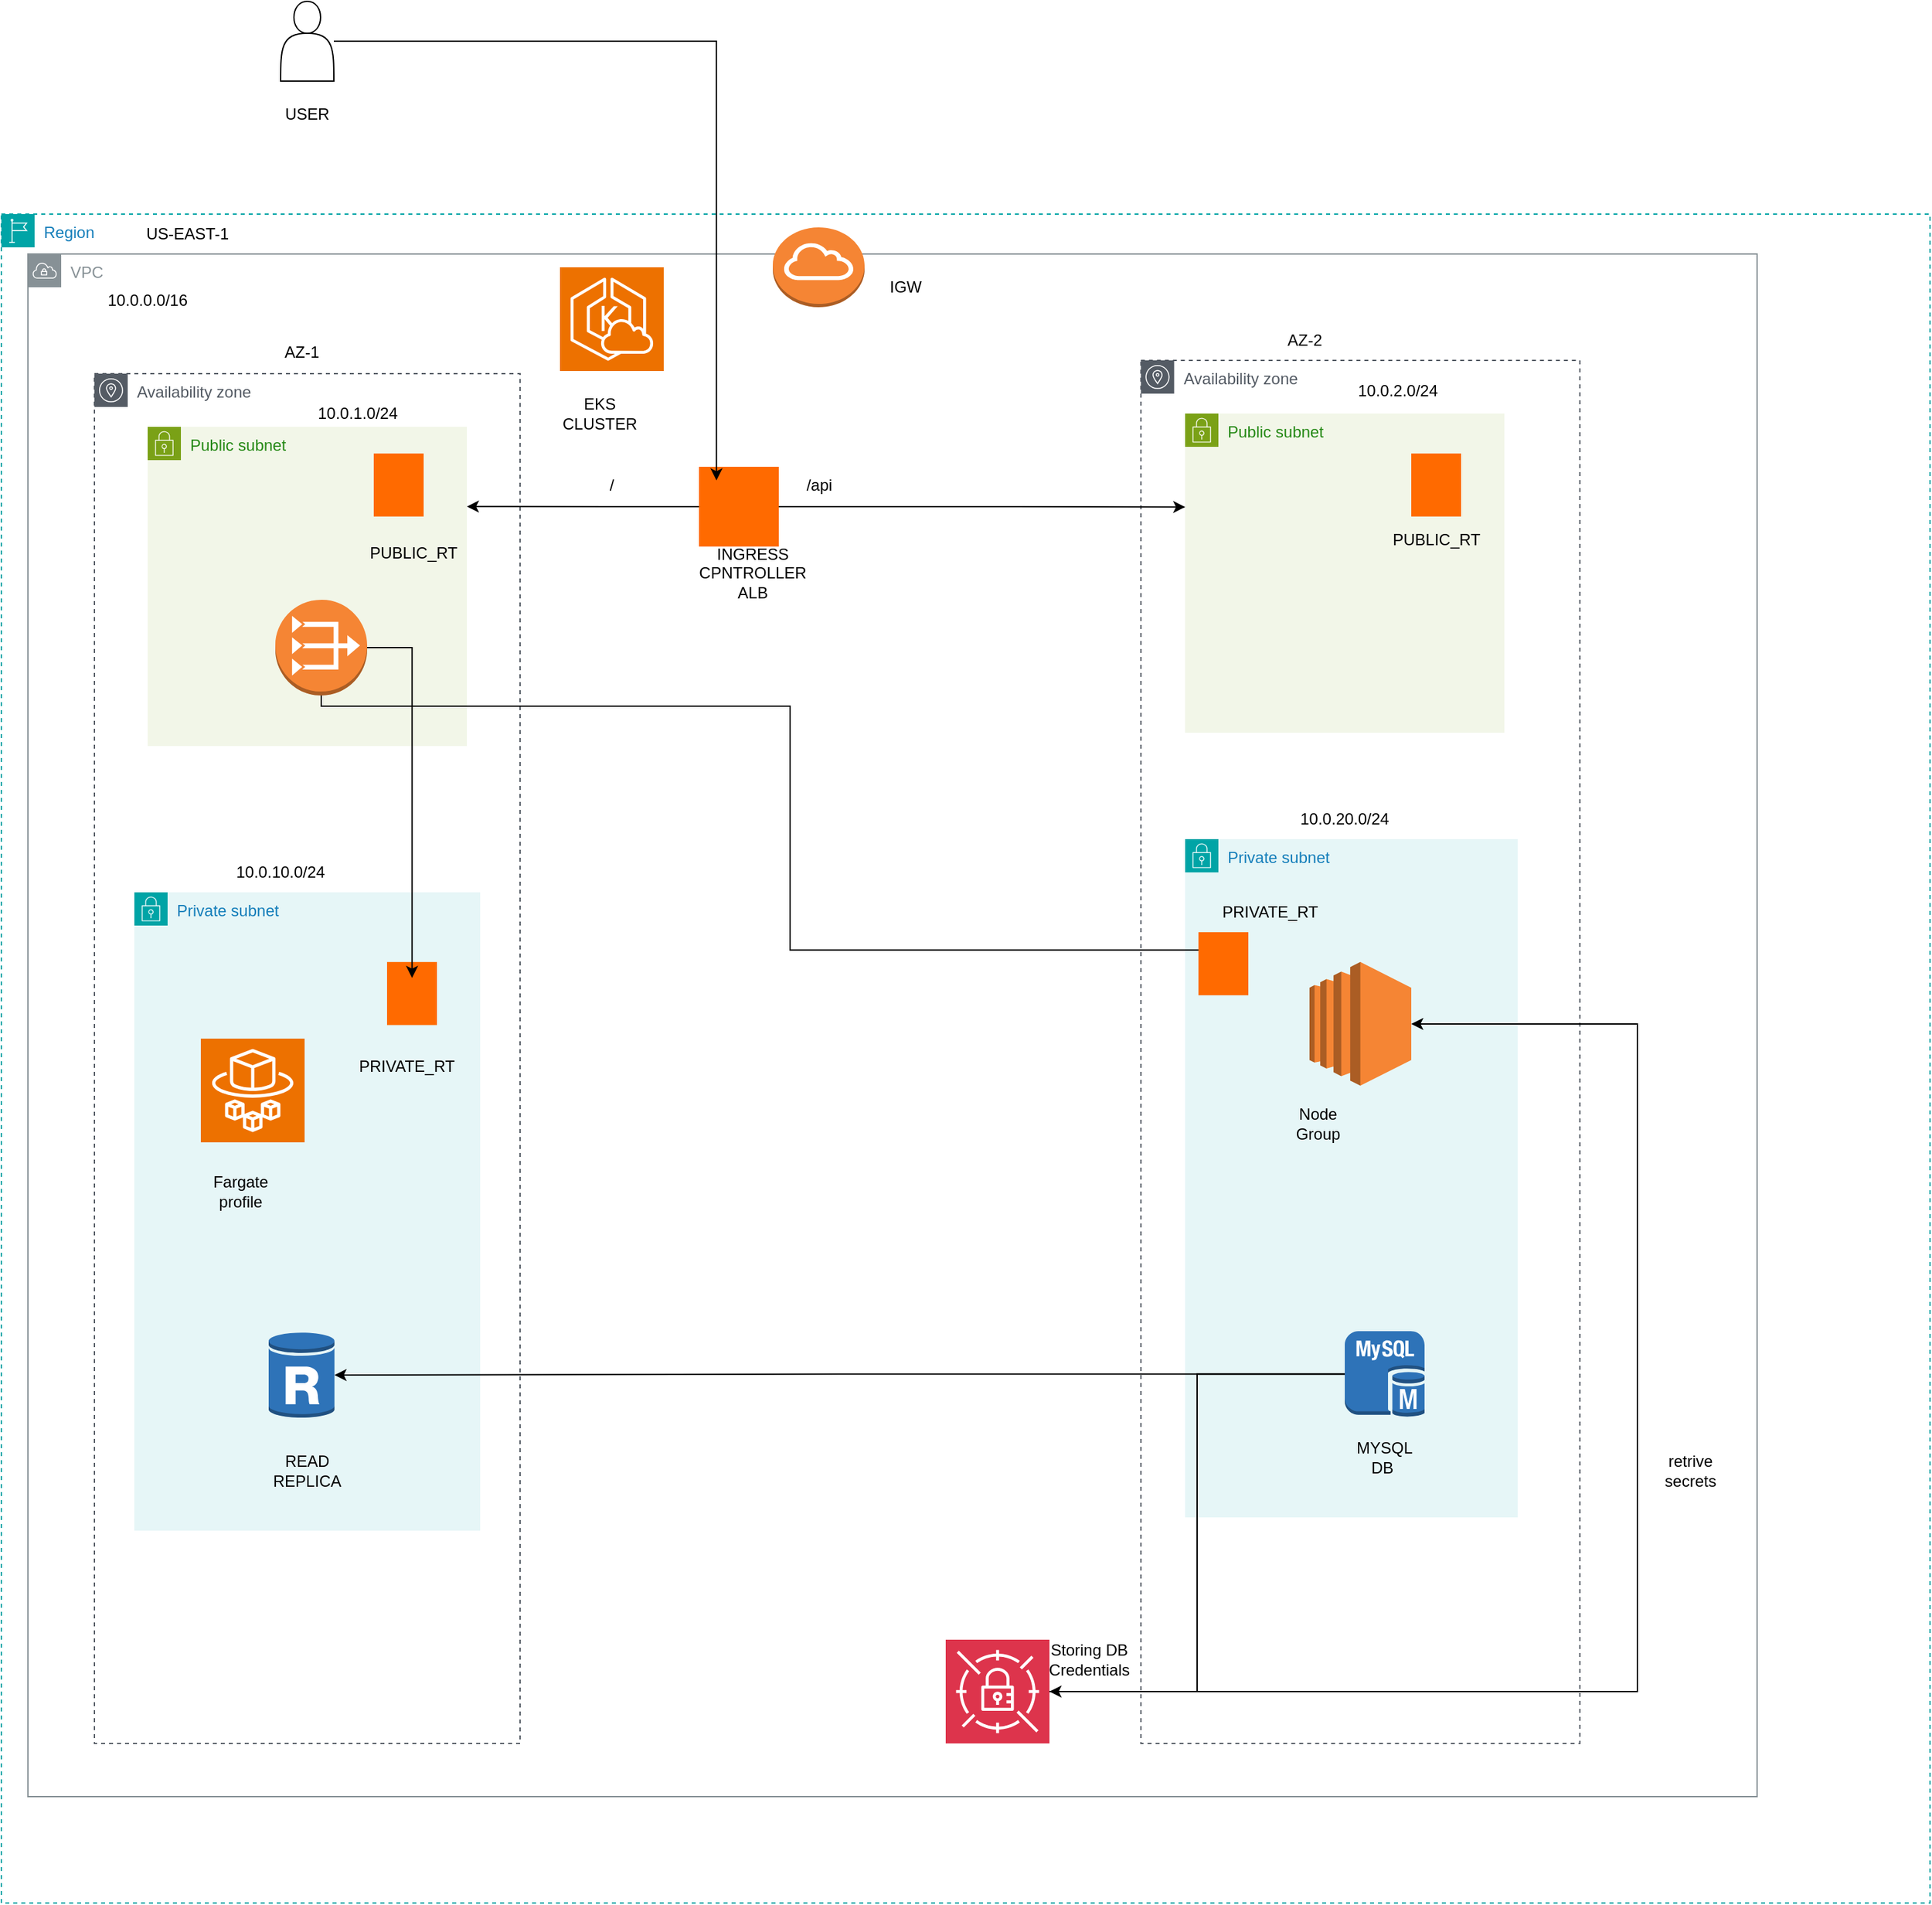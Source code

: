 <mxfile version="27.1.6">
  <diagram name="Page-1" id="A15lnB7hSz09jgYucJyl">
    <mxGraphModel dx="1656" dy="1851" grid="1" gridSize="10" guides="1" tooltips="1" connect="1" arrows="1" fold="1" page="1" pageScale="1" pageWidth="850" pageHeight="1100" math="0" shadow="0">
      <root>
        <mxCell id="0" />
        <mxCell id="1" parent="0" />
        <mxCell id="F_spIJ7pmNGVJQOd3bTl-47" value="Region" style="points=[[0,0],[0.25,0],[0.5,0],[0.75,0],[1,0],[1,0.25],[1,0.5],[1,0.75],[1,1],[0.75,1],[0.5,1],[0.25,1],[0,1],[0,0.75],[0,0.5],[0,0.25]];outlineConnect=0;gradientColor=none;html=1;whiteSpace=wrap;fontSize=12;fontStyle=0;container=1;pointerEvents=0;collapsible=0;recursiveResize=0;shape=mxgraph.aws4.group;grIcon=mxgraph.aws4.group_region;strokeColor=#00A4A6;fillColor=none;verticalAlign=top;align=left;spacingLeft=30;fontColor=#147EBA;dashed=1;" vertex="1" parent="1">
          <mxGeometry x="20" y="-670" width="1450" height="1270" as="geometry" />
        </mxCell>
        <mxCell id="F_spIJ7pmNGVJQOd3bTl-48" value="VPC" style="sketch=0;outlineConnect=0;gradientColor=none;html=1;whiteSpace=wrap;fontSize=12;fontStyle=0;shape=mxgraph.aws4.group;grIcon=mxgraph.aws4.group_vpc;strokeColor=#879196;fillColor=none;verticalAlign=top;align=left;spacingLeft=30;fontColor=#879196;dashed=0;" vertex="1" parent="F_spIJ7pmNGVJQOd3bTl-47">
          <mxGeometry x="20" y="30" width="1300" height="1160" as="geometry" />
        </mxCell>
        <mxCell id="F_spIJ7pmNGVJQOd3bTl-52" value="Availability zone" style="sketch=0;outlineConnect=0;gradientColor=none;html=1;whiteSpace=wrap;fontSize=12;fontStyle=0;shape=mxgraph.aws4.group;grIcon=mxgraph.aws4.group_availability_zone;strokeColor=#545B64;fillColor=none;verticalAlign=top;align=left;spacingLeft=30;fontColor=#545B64;dashed=1;" vertex="1" parent="F_spIJ7pmNGVJQOd3bTl-47">
          <mxGeometry x="70" y="120" width="320" height="1030" as="geometry" />
        </mxCell>
        <mxCell id="F_spIJ7pmNGVJQOd3bTl-54" value="Availability zone" style="sketch=0;outlineConnect=0;gradientColor=none;html=1;whiteSpace=wrap;fontSize=12;fontStyle=0;shape=mxgraph.aws4.group;grIcon=mxgraph.aws4.group_availability_zone;strokeColor=#545B64;fillColor=none;verticalAlign=top;align=left;spacingLeft=30;fontColor=#545B64;dashed=1;" vertex="1" parent="F_spIJ7pmNGVJQOd3bTl-47">
          <mxGeometry x="856.75" y="110" width="330" height="1040" as="geometry" />
        </mxCell>
        <mxCell id="F_spIJ7pmNGVJQOd3bTl-56" value="Public subnet" style="points=[[0,0],[0.25,0],[0.5,0],[0.75,0],[1,0],[1,0.25],[1,0.5],[1,0.75],[1,1],[0.75,1],[0.5,1],[0.25,1],[0,1],[0,0.75],[0,0.5],[0,0.25]];outlineConnect=0;gradientColor=none;html=1;whiteSpace=wrap;fontSize=12;fontStyle=0;container=1;pointerEvents=0;collapsible=0;recursiveResize=0;shape=mxgraph.aws4.group;grIcon=mxgraph.aws4.group_security_group;grStroke=0;strokeColor=#7AA116;fillColor=#F2F6E8;verticalAlign=top;align=left;spacingLeft=30;fontColor=#248814;dashed=0;" vertex="1" parent="F_spIJ7pmNGVJQOd3bTl-47">
          <mxGeometry x="110" y="160" width="240" height="240" as="geometry" />
        </mxCell>
        <mxCell id="F_spIJ7pmNGVJQOd3bTl-66" value="" style="outlineConnect=0;dashed=0;verticalLabelPosition=bottom;verticalAlign=top;align=center;html=1;shape=mxgraph.aws3.vpc_nat_gateway;fillColor=#F58534;gradientColor=none;" vertex="1" parent="F_spIJ7pmNGVJQOd3bTl-56">
          <mxGeometry x="96" y="130" width="69" height="72" as="geometry" />
        </mxCell>
        <mxCell id="F_spIJ7pmNGVJQOd3bTl-67" value="" style="points=[];aspect=fixed;html=1;align=center;shadow=0;dashed=0;fillColor=#FF6A00;strokeColor=none;shape=mxgraph.alibaba_cloud.route_table;" vertex="1" parent="F_spIJ7pmNGVJQOd3bTl-56">
          <mxGeometry x="170" y="20" width="37.5" height="47.4" as="geometry" />
        </mxCell>
        <mxCell id="F_spIJ7pmNGVJQOd3bTl-126" value="PUBLIC_RT" style="text;html=1;align=center;verticalAlign=middle;whiteSpace=wrap;rounded=0;" vertex="1" parent="F_spIJ7pmNGVJQOd3bTl-56">
          <mxGeometry x="170" y="80" width="60" height="30" as="geometry" />
        </mxCell>
        <mxCell id="F_spIJ7pmNGVJQOd3bTl-58" value="Public subnet" style="points=[[0,0],[0.25,0],[0.5,0],[0.75,0],[1,0],[1,0.25],[1,0.5],[1,0.75],[1,1],[0.75,1],[0.5,1],[0.25,1],[0,1],[0,0.75],[0,0.5],[0,0.25]];outlineConnect=0;gradientColor=none;html=1;whiteSpace=wrap;fontSize=12;fontStyle=0;container=1;pointerEvents=0;collapsible=0;recursiveResize=0;shape=mxgraph.aws4.group;grIcon=mxgraph.aws4.group_security_group;grStroke=0;strokeColor=#7AA116;fillColor=#F2F6E8;verticalAlign=top;align=left;spacingLeft=30;fontColor=#248814;dashed=0;" vertex="1" parent="F_spIJ7pmNGVJQOd3bTl-47">
          <mxGeometry x="890" y="150" width="240" height="240" as="geometry" />
        </mxCell>
        <mxCell id="F_spIJ7pmNGVJQOd3bTl-127" value="PUBLIC_RT" style="text;html=1;align=center;verticalAlign=middle;whiteSpace=wrap;rounded=0;" vertex="1" parent="F_spIJ7pmNGVJQOd3bTl-58">
          <mxGeometry x="158.75" y="80" width="60" height="30" as="geometry" />
        </mxCell>
        <mxCell id="F_spIJ7pmNGVJQOd3bTl-60" value="Private subnet" style="points=[[0,0],[0.25,0],[0.5,0],[0.75,0],[1,0],[1,0.25],[1,0.5],[1,0.75],[1,1],[0.75,1],[0.5,1],[0.25,1],[0,1],[0,0.75],[0,0.5],[0,0.25]];outlineConnect=0;gradientColor=none;html=1;whiteSpace=wrap;fontSize=12;fontStyle=0;container=1;pointerEvents=0;collapsible=0;recursiveResize=0;shape=mxgraph.aws4.group;grIcon=mxgraph.aws4.group_security_group;grStroke=0;strokeColor=#00A4A6;fillColor=#E6F6F7;verticalAlign=top;align=left;spacingLeft=30;fontColor=#147EBA;dashed=0;" vertex="1" parent="F_spIJ7pmNGVJQOd3bTl-47">
          <mxGeometry x="890" y="470" width="250" height="510" as="geometry" />
        </mxCell>
        <mxCell id="F_spIJ7pmNGVJQOd3bTl-121" value="Node Group" style="text;html=1;align=center;verticalAlign=middle;whiteSpace=wrap;rounded=0;" vertex="1" parent="F_spIJ7pmNGVJQOd3bTl-60">
          <mxGeometry x="70" y="199" width="60" height="30" as="geometry" />
        </mxCell>
        <mxCell id="F_spIJ7pmNGVJQOd3bTl-61" value="Private subnet" style="points=[[0,0],[0.25,0],[0.5,0],[0.75,0],[1,0],[1,0.25],[1,0.5],[1,0.75],[1,1],[0.75,1],[0.5,1],[0.25,1],[0,1],[0,0.75],[0,0.5],[0,0.25]];outlineConnect=0;gradientColor=none;html=1;whiteSpace=wrap;fontSize=12;fontStyle=0;container=1;pointerEvents=0;collapsible=0;recursiveResize=0;shape=mxgraph.aws4.group;grIcon=mxgraph.aws4.group_security_group;grStroke=0;strokeColor=#00A4A6;fillColor=#E6F6F7;verticalAlign=top;align=left;spacingLeft=30;fontColor=#147EBA;dashed=0;" vertex="1" parent="F_spIJ7pmNGVJQOd3bTl-47">
          <mxGeometry x="100" y="510" width="260" height="480" as="geometry" />
        </mxCell>
        <mxCell id="F_spIJ7pmNGVJQOd3bTl-102" value="" style="outlineConnect=0;dashed=0;verticalLabelPosition=bottom;verticalAlign=top;align=center;html=1;shape=mxgraph.aws3.rds_db_instance_read_replica;fillColor=#2E73B8;gradientColor=none;" vertex="1" parent="F_spIJ7pmNGVJQOd3bTl-61">
          <mxGeometry x="101" y="330" width="49.5" height="66" as="geometry" />
        </mxCell>
        <mxCell id="F_spIJ7pmNGVJQOd3bTl-120" value="Fargate profile" style="text;html=1;align=center;verticalAlign=middle;whiteSpace=wrap;rounded=0;" vertex="1" parent="F_spIJ7pmNGVJQOd3bTl-61">
          <mxGeometry x="50" y="210" width="60" height="30" as="geometry" />
        </mxCell>
        <mxCell id="F_spIJ7pmNGVJQOd3bTl-123" value="READ REPLICA" style="text;html=1;align=center;verticalAlign=middle;whiteSpace=wrap;rounded=0;" vertex="1" parent="F_spIJ7pmNGVJQOd3bTl-61">
          <mxGeometry x="100" y="420" width="60" height="30" as="geometry" />
        </mxCell>
        <mxCell id="F_spIJ7pmNGVJQOd3bTl-124" value="PRIVATE_RT" style="text;html=1;align=center;verticalAlign=middle;whiteSpace=wrap;rounded=0;" vertex="1" parent="F_spIJ7pmNGVJQOd3bTl-61">
          <mxGeometry x="175" y="116" width="60" height="30" as="geometry" />
        </mxCell>
        <mxCell id="F_spIJ7pmNGVJQOd3bTl-63" value="" style="outlineConnect=0;dashed=0;verticalLabelPosition=bottom;verticalAlign=top;align=center;html=1;shape=mxgraph.aws3.ec2;fillColor=#F58534;gradientColor=none;" vertex="1" parent="F_spIJ7pmNGVJQOd3bTl-47">
          <mxGeometry x="983.5" y="562.4" width="76.5" height="93" as="geometry" />
        </mxCell>
        <mxCell id="F_spIJ7pmNGVJQOd3bTl-71" value="" style="points=[];aspect=fixed;html=1;align=center;shadow=0;dashed=0;fillColor=#FF6A00;strokeColor=none;shape=mxgraph.alibaba_cloud.route_table;" vertex="1" parent="F_spIJ7pmNGVJQOd3bTl-47">
          <mxGeometry x="1060" y="180" width="37.5" height="47.4" as="geometry" />
        </mxCell>
        <mxCell id="F_spIJ7pmNGVJQOd3bTl-72" value="" style="points=[];aspect=fixed;html=1;align=center;shadow=0;dashed=0;fillColor=#FF6A00;strokeColor=none;shape=mxgraph.alibaba_cloud.route_table;" vertex="1" parent="F_spIJ7pmNGVJQOd3bTl-47">
          <mxGeometry x="290" y="562.4" width="37.5" height="47.4" as="geometry" />
        </mxCell>
        <mxCell id="F_spIJ7pmNGVJQOd3bTl-64" value="" style="sketch=0;points=[[0,0,0],[0.25,0,0],[0.5,0,0],[0.75,0,0],[1,0,0],[0,1,0],[0.25,1,0],[0.5,1,0],[0.75,1,0],[1,1,0],[0,0.25,0],[0,0.5,0],[0,0.75,0],[1,0.25,0],[1,0.5,0],[1,0.75,0]];outlineConnect=0;fontColor=#232F3E;fillColor=#ED7100;strokeColor=#ffffff;dashed=0;verticalLabelPosition=bottom;verticalAlign=top;align=center;html=1;fontSize=12;fontStyle=0;aspect=fixed;shape=mxgraph.aws4.resourceIcon;resIcon=mxgraph.aws4.fargate;" vertex="1" parent="F_spIJ7pmNGVJQOd3bTl-47">
          <mxGeometry x="150" y="620" width="78" height="78" as="geometry" />
        </mxCell>
        <mxCell id="F_spIJ7pmNGVJQOd3bTl-76" style="edgeStyle=orthogonalEdgeStyle;rounded=0;orthogonalLoop=1;jettySize=auto;html=1;entryX=0.501;entryY=0.252;entryDx=0;entryDy=0;entryPerimeter=0;" edge="1" parent="F_spIJ7pmNGVJQOd3bTl-47" source="F_spIJ7pmNGVJQOd3bTl-66" target="F_spIJ7pmNGVJQOd3bTl-72">
          <mxGeometry relative="1" as="geometry" />
        </mxCell>
        <mxCell id="F_spIJ7pmNGVJQOd3bTl-78" style="edgeStyle=orthogonalEdgeStyle;rounded=0;orthogonalLoop=1;jettySize=auto;html=1;entryX=0.6;entryY=0.283;entryDx=0;entryDy=0;entryPerimeter=0;" edge="1" parent="F_spIJ7pmNGVJQOd3bTl-47" source="F_spIJ7pmNGVJQOd3bTl-66" target="F_spIJ7pmNGVJQOd3bTl-75">
          <mxGeometry relative="1" as="geometry">
            <Array as="points">
              <mxPoint x="241" y="370" />
              <mxPoint x="593" y="370" />
            </Array>
          </mxGeometry>
        </mxCell>
        <mxCell id="F_spIJ7pmNGVJQOd3bTl-83" value="" style="outlineConnect=0;dashed=0;verticalLabelPosition=bottom;verticalAlign=top;align=center;html=1;shape=mxgraph.aws3.internet_gateway;fillColor=#F58534;gradientColor=none;" vertex="1" parent="F_spIJ7pmNGVJQOd3bTl-47">
          <mxGeometry x="580" y="10" width="69" height="60" as="geometry" />
        </mxCell>
        <mxCell id="F_spIJ7pmNGVJQOd3bTl-75" value="" style="points=[];aspect=fixed;html=1;align=center;shadow=0;dashed=0;fillColor=#FF6A00;strokeColor=none;shape=mxgraph.alibaba_cloud.route_table;" vertex="1" parent="F_spIJ7pmNGVJQOd3bTl-47">
          <mxGeometry x="900" y="540" width="37.5" height="47.4" as="geometry" />
        </mxCell>
        <mxCell id="F_spIJ7pmNGVJQOd3bTl-98" value="" style="points=[];aspect=fixed;html=1;align=center;shadow=0;dashed=0;fillColor=#FF6A00;strokeColor=none;shape=mxgraph.alibaba_cloud.alb_application_load_balancer_02;" vertex="1" parent="F_spIJ7pmNGVJQOd3bTl-47">
          <mxGeometry x="524.5" y="190" width="60" height="60" as="geometry" />
        </mxCell>
        <mxCell id="F_spIJ7pmNGVJQOd3bTl-100" style="edgeStyle=orthogonalEdgeStyle;rounded=0;orthogonalLoop=1;jettySize=auto;html=1;entryX=0.875;entryY=0.097;entryDx=0;entryDy=0;entryPerimeter=0;" edge="1" parent="F_spIJ7pmNGVJQOd3bTl-47" source="F_spIJ7pmNGVJQOd3bTl-98" target="F_spIJ7pmNGVJQOd3bTl-52">
          <mxGeometry relative="1" as="geometry" />
        </mxCell>
        <mxCell id="F_spIJ7pmNGVJQOd3bTl-103" style="edgeStyle=orthogonalEdgeStyle;rounded=0;orthogonalLoop=1;jettySize=auto;html=1;" edge="1" parent="F_spIJ7pmNGVJQOd3bTl-47" source="F_spIJ7pmNGVJQOd3bTl-65" target="F_spIJ7pmNGVJQOd3bTl-102">
          <mxGeometry relative="1" as="geometry" />
        </mxCell>
        <mxCell id="F_spIJ7pmNGVJQOd3bTl-129" style="edgeStyle=orthogonalEdgeStyle;rounded=0;orthogonalLoop=1;jettySize=auto;html=1;" edge="1" parent="F_spIJ7pmNGVJQOd3bTl-47" source="F_spIJ7pmNGVJQOd3bTl-107" target="F_spIJ7pmNGVJQOd3bTl-63">
          <mxGeometry relative="1" as="geometry">
            <Array as="points">
              <mxPoint x="1230" y="1111" />
              <mxPoint x="1230" y="609" />
            </Array>
          </mxGeometry>
        </mxCell>
        <mxCell id="F_spIJ7pmNGVJQOd3bTl-107" value="" style="sketch=0;points=[[0,0,0],[0.25,0,0],[0.5,0,0],[0.75,0,0],[1,0,0],[0,1,0],[0.25,1,0],[0.5,1,0],[0.75,1,0],[1,1,0],[0,0.25,0],[0,0.5,0],[0,0.75,0],[1,0.25,0],[1,0.5,0],[1,0.75,0]];outlineConnect=0;fontColor=#232F3E;fillColor=#DD344C;strokeColor=#ffffff;dashed=0;verticalLabelPosition=bottom;verticalAlign=top;align=center;html=1;fontSize=12;fontStyle=0;aspect=fixed;shape=mxgraph.aws4.resourceIcon;resIcon=mxgraph.aws4.secrets_manager;" vertex="1" parent="F_spIJ7pmNGVJQOd3bTl-47">
          <mxGeometry x="710" y="1072" width="78" height="78" as="geometry" />
        </mxCell>
        <mxCell id="F_spIJ7pmNGVJQOd3bTl-108" style="edgeStyle=orthogonalEdgeStyle;rounded=0;orthogonalLoop=1;jettySize=auto;html=1;entryX=1;entryY=0.5;entryDx=0;entryDy=0;entryPerimeter=0;" edge="1" parent="F_spIJ7pmNGVJQOd3bTl-47" source="F_spIJ7pmNGVJQOd3bTl-65" target="F_spIJ7pmNGVJQOd3bTl-107">
          <mxGeometry relative="1" as="geometry" />
        </mxCell>
        <mxCell id="F_spIJ7pmNGVJQOd3bTl-111" value="IGW" style="text;html=1;align=center;verticalAlign=middle;whiteSpace=wrap;rounded=0;" vertex="1" parent="F_spIJ7pmNGVJQOd3bTl-47">
          <mxGeometry x="650" y="40" width="60" height="30" as="geometry" />
        </mxCell>
        <mxCell id="F_spIJ7pmNGVJQOd3bTl-112" value="INGRESS CPNTROLLER ALB" style="text;html=1;align=center;verticalAlign=middle;whiteSpace=wrap;rounded=0;" vertex="1" parent="F_spIJ7pmNGVJQOd3bTl-47">
          <mxGeometry x="530" y="250" width="70" height="40" as="geometry" />
        </mxCell>
        <mxCell id="F_spIJ7pmNGVJQOd3bTl-113" value="/" style="text;html=1;align=center;verticalAlign=middle;whiteSpace=wrap;rounded=0;" vertex="1" parent="F_spIJ7pmNGVJQOd3bTl-47">
          <mxGeometry x="429" y="188.7" width="60" height="30" as="geometry" />
        </mxCell>
        <mxCell id="F_spIJ7pmNGVJQOd3bTl-114" value="/api" style="text;html=1;align=center;verticalAlign=middle;whiteSpace=wrap;rounded=0;" vertex="1" parent="F_spIJ7pmNGVJQOd3bTl-47">
          <mxGeometry x="584.5" y="188.7" width="60" height="30" as="geometry" />
        </mxCell>
        <mxCell id="F_spIJ7pmNGVJQOd3bTl-115" value="" style="sketch=0;points=[[0,0,0],[0.25,0,0],[0.5,0,0],[0.75,0,0],[1,0,0],[0,1,0],[0.25,1,0],[0.5,1,0],[0.75,1,0],[1,1,0],[0,0.25,0],[0,0.5,0],[0,0.75,0],[1,0.25,0],[1,0.5,0],[1,0.75,0]];outlineConnect=0;fontColor=#232F3E;fillColor=#ED7100;strokeColor=#ffffff;dashed=0;verticalLabelPosition=bottom;verticalAlign=top;align=center;html=1;fontSize=12;fontStyle=0;aspect=fixed;shape=mxgraph.aws4.resourceIcon;resIcon=mxgraph.aws4.eks_cloud;" vertex="1" parent="F_spIJ7pmNGVJQOd3bTl-47">
          <mxGeometry x="420" y="40" width="78" height="78" as="geometry" />
        </mxCell>
        <mxCell id="F_spIJ7pmNGVJQOd3bTl-116" value="EKS CLUSTER" style="text;html=1;align=center;verticalAlign=middle;whiteSpace=wrap;rounded=0;" vertex="1" parent="F_spIJ7pmNGVJQOd3bTl-47">
          <mxGeometry x="420" y="135" width="60" height="30" as="geometry" />
        </mxCell>
        <mxCell id="F_spIJ7pmNGVJQOd3bTl-117" style="edgeStyle=orthogonalEdgeStyle;rounded=0;orthogonalLoop=1;jettySize=auto;html=1;entryX=0.101;entryY=0.106;entryDx=0;entryDy=0;entryPerimeter=0;" edge="1" parent="F_spIJ7pmNGVJQOd3bTl-47" source="F_spIJ7pmNGVJQOd3bTl-98" target="F_spIJ7pmNGVJQOd3bTl-54">
          <mxGeometry relative="1" as="geometry" />
        </mxCell>
        <mxCell id="F_spIJ7pmNGVJQOd3bTl-118" value="retrive secrets" style="text;html=1;align=center;verticalAlign=middle;whiteSpace=wrap;rounded=0;" vertex="1" parent="F_spIJ7pmNGVJQOd3bTl-47">
          <mxGeometry x="1240" y="930" width="60" height="30" as="geometry" />
        </mxCell>
        <mxCell id="F_spIJ7pmNGVJQOd3bTl-119" value="Storing DB Credentials" style="text;html=1;align=center;verticalAlign=middle;whiteSpace=wrap;rounded=0;" vertex="1" parent="F_spIJ7pmNGVJQOd3bTl-47">
          <mxGeometry x="788" y="1072" width="60" height="30" as="geometry" />
        </mxCell>
        <mxCell id="F_spIJ7pmNGVJQOd3bTl-125" value="PRIVATE_RT" style="text;html=1;align=center;verticalAlign=middle;whiteSpace=wrap;rounded=0;" vertex="1" parent="F_spIJ7pmNGVJQOd3bTl-47">
          <mxGeometry x="923.5" y="510" width="60" height="30" as="geometry" />
        </mxCell>
        <mxCell id="F_spIJ7pmNGVJQOd3bTl-65" value="" style="outlineConnect=0;dashed=0;verticalLabelPosition=bottom;verticalAlign=top;align=center;html=1;shape=mxgraph.aws3.mysql_db_instance;fillColor=#2E73B8;gradientColor=none;" vertex="1" parent="F_spIJ7pmNGVJQOd3bTl-47">
          <mxGeometry x="1010" y="840" width="60" height="64.5" as="geometry" />
        </mxCell>
        <mxCell id="F_spIJ7pmNGVJQOd3bTl-122" value="MYSQL DB&amp;nbsp;" style="text;html=1;align=center;verticalAlign=middle;whiteSpace=wrap;rounded=0;" vertex="1" parent="F_spIJ7pmNGVJQOd3bTl-47">
          <mxGeometry x="1010" y="920" width="60" height="30" as="geometry" />
        </mxCell>
        <mxCell id="F_spIJ7pmNGVJQOd3bTl-132" value="US-EAST-1" style="text;html=1;align=center;verticalAlign=middle;whiteSpace=wrap;rounded=0;" vertex="1" parent="F_spIJ7pmNGVJQOd3bTl-47">
          <mxGeometry x="100" width="80" height="30" as="geometry" />
        </mxCell>
        <mxCell id="F_spIJ7pmNGVJQOd3bTl-133" value="10.0.0.0/16" style="text;html=1;align=center;verticalAlign=middle;whiteSpace=wrap;rounded=0;" vertex="1" parent="F_spIJ7pmNGVJQOd3bTl-47">
          <mxGeometry x="70" y="50" width="80" height="30" as="geometry" />
        </mxCell>
        <mxCell id="F_spIJ7pmNGVJQOd3bTl-134" value="10.0.1.0/24" style="text;html=1;align=center;verticalAlign=middle;whiteSpace=wrap;rounded=0;" vertex="1" parent="F_spIJ7pmNGVJQOd3bTl-47">
          <mxGeometry x="228" y="135" width="80" height="30" as="geometry" />
        </mxCell>
        <mxCell id="F_spIJ7pmNGVJQOd3bTl-135" value="AZ-1" style="text;html=1;align=center;verticalAlign=middle;whiteSpace=wrap;rounded=0;" vertex="1" parent="F_spIJ7pmNGVJQOd3bTl-47">
          <mxGeometry x="196" y="89" width="60" height="30" as="geometry" />
        </mxCell>
        <mxCell id="F_spIJ7pmNGVJQOd3bTl-136" value="AZ-2" style="text;html=1;align=center;verticalAlign=middle;whiteSpace=wrap;rounded=0;" vertex="1" parent="F_spIJ7pmNGVJQOd3bTl-47">
          <mxGeometry x="950" y="80" width="60" height="30" as="geometry" />
        </mxCell>
        <mxCell id="F_spIJ7pmNGVJQOd3bTl-137" value="10.0.2.0/24" style="text;html=1;align=center;verticalAlign=middle;whiteSpace=wrap;rounded=0;" vertex="1" parent="F_spIJ7pmNGVJQOd3bTl-47">
          <mxGeometry x="1010" y="118" width="80" height="30" as="geometry" />
        </mxCell>
        <mxCell id="F_spIJ7pmNGVJQOd3bTl-138" value="10.0.10.0/24" style="text;html=1;align=center;verticalAlign=middle;whiteSpace=wrap;rounded=0;" vertex="1" parent="F_spIJ7pmNGVJQOd3bTl-47">
          <mxGeometry x="170" y="480" width="80" height="30" as="geometry" />
        </mxCell>
        <mxCell id="F_spIJ7pmNGVJQOd3bTl-139" value="10.0.20.0/24" style="text;html=1;align=center;verticalAlign=middle;whiteSpace=wrap;rounded=0;" vertex="1" parent="F_spIJ7pmNGVJQOd3bTl-47">
          <mxGeometry x="970" y="440" width="80" height="30" as="geometry" />
        </mxCell>
        <mxCell id="F_spIJ7pmNGVJQOd3bTl-84" value="" style="shape=actor;whiteSpace=wrap;html=1;" vertex="1" parent="1">
          <mxGeometry x="230" y="-830" width="40" height="60" as="geometry" />
        </mxCell>
        <mxCell id="F_spIJ7pmNGVJQOd3bTl-99" style="edgeStyle=orthogonalEdgeStyle;rounded=0;orthogonalLoop=1;jettySize=auto;html=1;entryX=0.219;entryY=0.171;entryDx=0;entryDy=0;entryPerimeter=0;" edge="1" parent="1" source="F_spIJ7pmNGVJQOd3bTl-84" target="F_spIJ7pmNGVJQOd3bTl-98">
          <mxGeometry relative="1" as="geometry" />
        </mxCell>
        <mxCell id="F_spIJ7pmNGVJQOd3bTl-110" value="USER" style="text;html=1;align=center;verticalAlign=middle;whiteSpace=wrap;rounded=0;" vertex="1" parent="1">
          <mxGeometry x="220" y="-760" width="60" height="30" as="geometry" />
        </mxCell>
      </root>
    </mxGraphModel>
  </diagram>
</mxfile>
